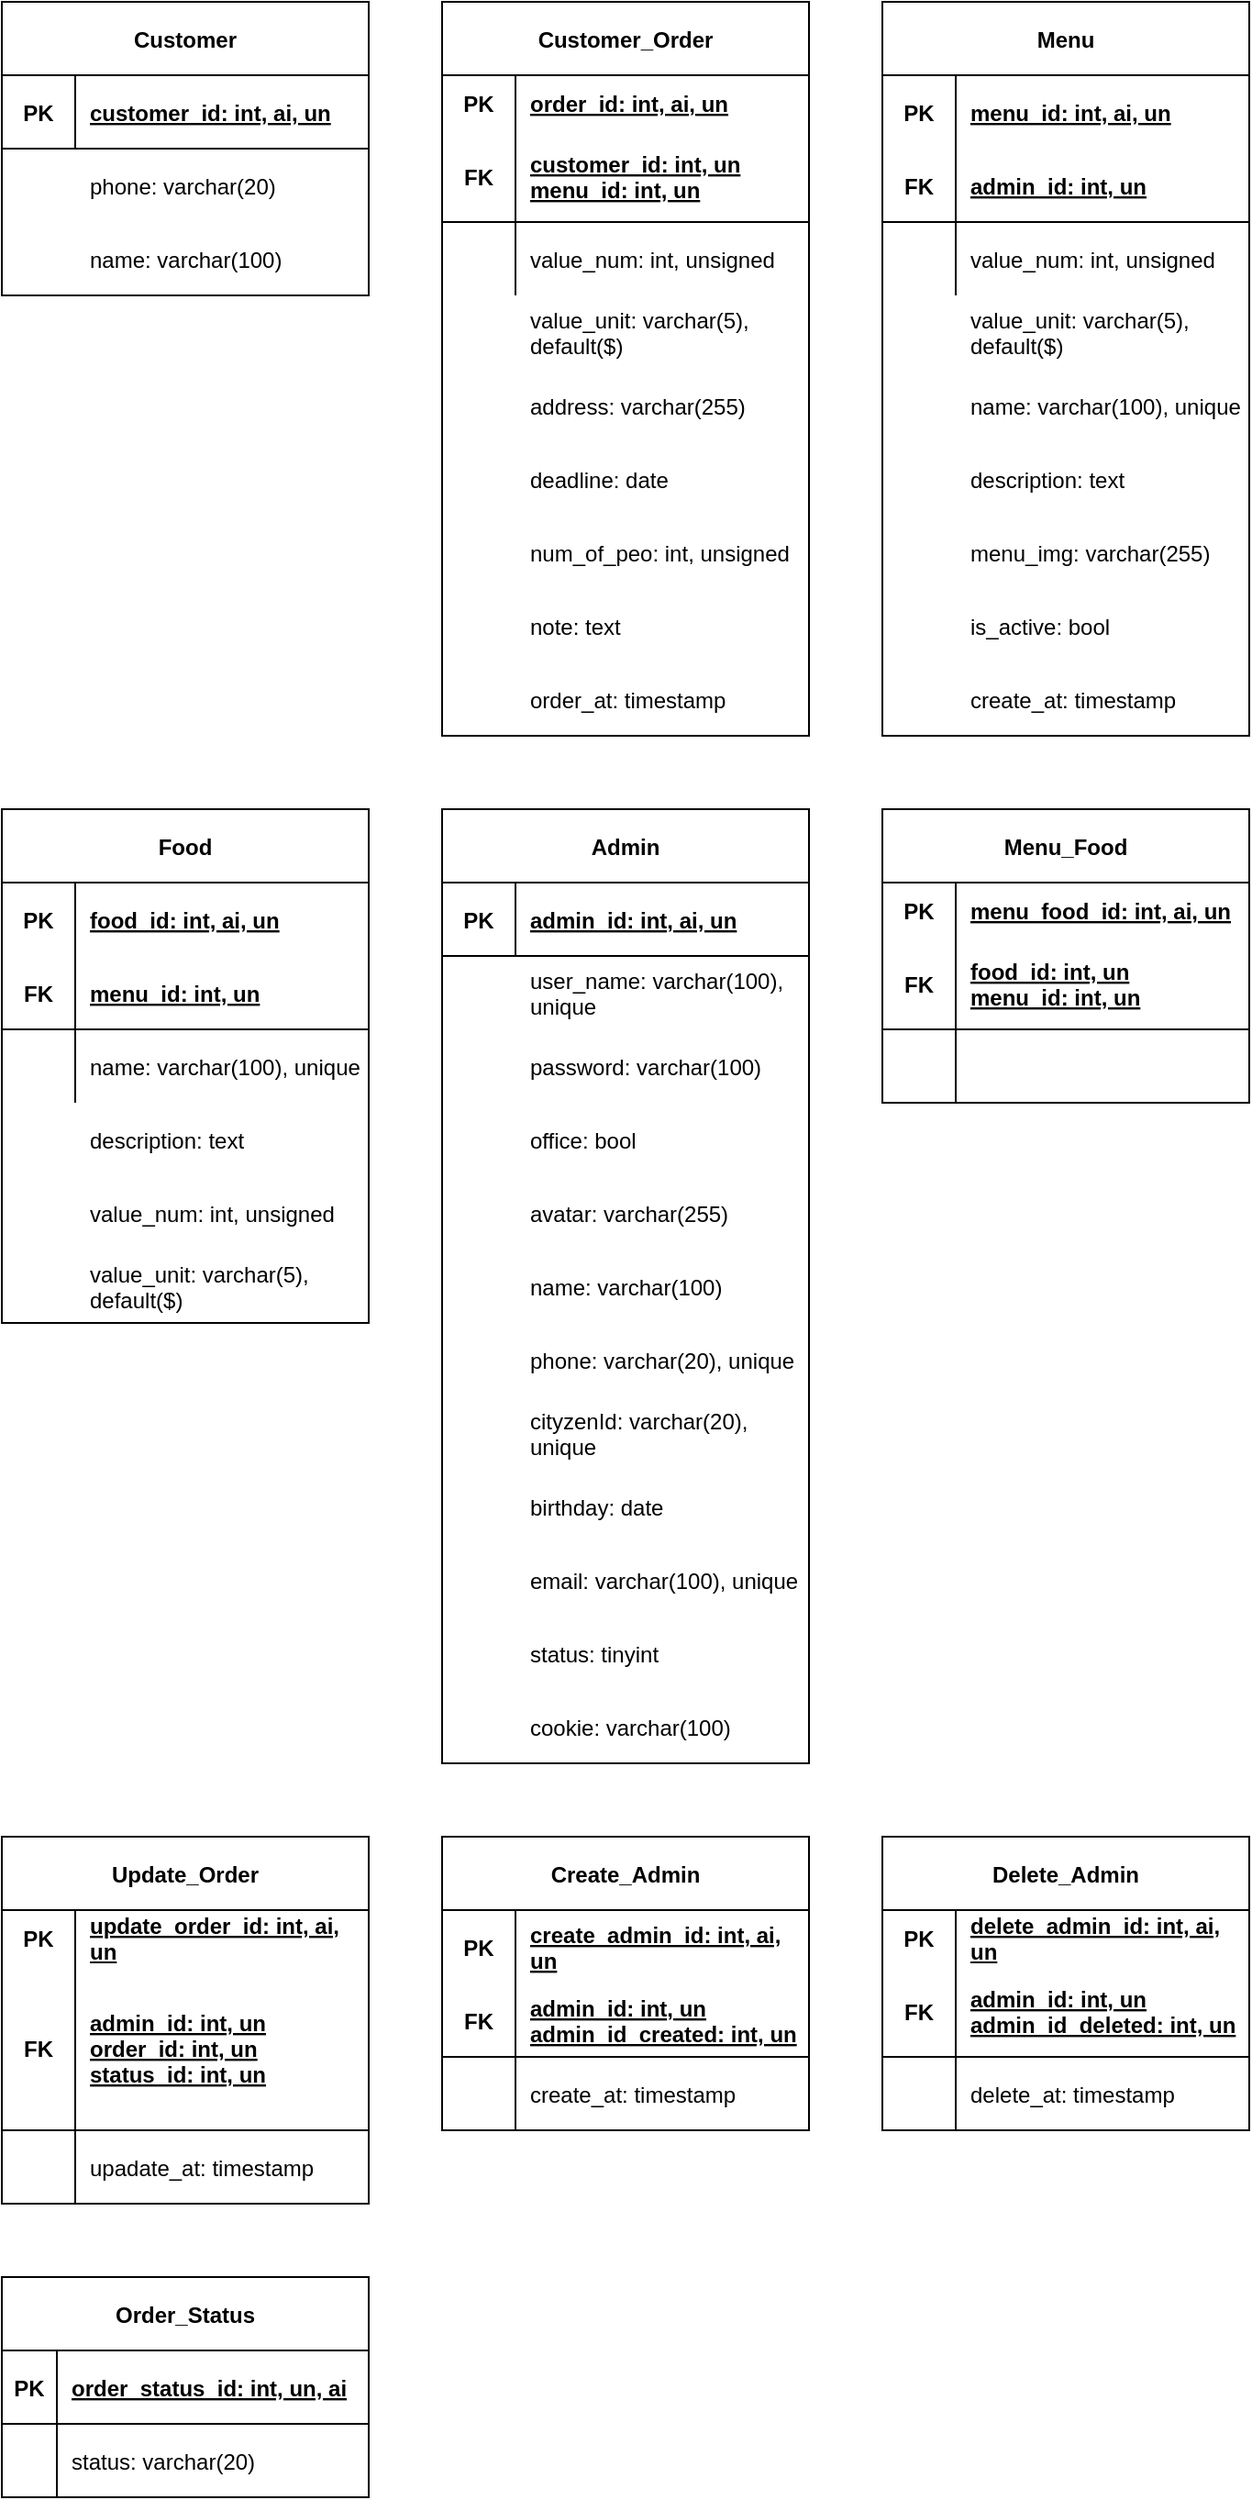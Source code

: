 <mxfile version="14.5.1" type="device"><diagram id="6Q6f8vi3FYsFAewZzcwV" name="Page-1"><mxGraphModel dx="1038" dy="607" grid="1" gridSize="10" guides="1" tooltips="1" connect="1" arrows="1" fold="1" page="1" pageScale="1" pageWidth="850" pageHeight="1100" math="0" shadow="0"><root><mxCell id="0"/><mxCell id="1" parent="0"/><mxCell id="nnmRxfr1p0nU_RoA92xQ-1" value="Customer" style="shape=table;startSize=40;container=1;collapsible=1;childLayout=tableLayout;fixedRows=1;rowLines=0;fontStyle=1;align=center;resizeLast=1;" parent="1" vertex="1"><mxGeometry x="40" y="40" width="200" height="160" as="geometry"/></mxCell><mxCell id="nnmRxfr1p0nU_RoA92xQ-2" value="" style="shape=partialRectangle;collapsible=0;dropTarget=0;pointerEvents=0;fillColor=none;top=0;left=0;bottom=1;right=0;points=[[0,0.5],[1,0.5]];portConstraint=eastwest;" parent="nnmRxfr1p0nU_RoA92xQ-1" vertex="1"><mxGeometry y="40" width="200" height="40" as="geometry"/></mxCell><mxCell id="nnmRxfr1p0nU_RoA92xQ-3" value="PK" style="shape=partialRectangle;connectable=0;fillColor=none;top=0;left=0;bottom=0;right=0;fontStyle=1;overflow=hidden;" parent="nnmRxfr1p0nU_RoA92xQ-2" vertex="1"><mxGeometry width="40" height="40" as="geometry"/></mxCell><mxCell id="nnmRxfr1p0nU_RoA92xQ-4" value="customer_id: int, ai, un" style="shape=partialRectangle;connectable=0;fillColor=none;top=0;left=0;bottom=0;right=0;align=left;spacingLeft=6;fontStyle=5;overflow=hidden;" parent="nnmRxfr1p0nU_RoA92xQ-2" vertex="1"><mxGeometry x="40" width="160" height="40" as="geometry"/></mxCell><mxCell id="nnmRxfr1p0nU_RoA92xQ-23" value="Customer_Order" style="shape=table;startSize=40;container=1;collapsible=1;childLayout=tableLayout;fixedRows=1;rowLines=0;fontStyle=1;align=center;resizeLast=1;" parent="1" vertex="1"><mxGeometry x="280" y="40" width="200" height="400" as="geometry"/></mxCell><mxCell id="nnmRxfr1p0nU_RoA92xQ-24" value="" style="shape=partialRectangle;collapsible=0;dropTarget=0;pointerEvents=0;fillColor=none;top=0;left=0;bottom=0;right=0;points=[[0,0.5],[1,0.5]];portConstraint=eastwest;" parent="nnmRxfr1p0nU_RoA92xQ-23" vertex="1"><mxGeometry y="40" width="200" height="30" as="geometry"/></mxCell><mxCell id="nnmRxfr1p0nU_RoA92xQ-25" value="PK" style="shape=partialRectangle;connectable=0;fillColor=none;top=0;left=0;bottom=0;right=0;fontStyle=1;overflow=hidden;" parent="nnmRxfr1p0nU_RoA92xQ-24" vertex="1"><mxGeometry width="40" height="30" as="geometry"/></mxCell><mxCell id="nnmRxfr1p0nU_RoA92xQ-26" value="order_id: int, ai, un" style="shape=partialRectangle;connectable=0;fillColor=none;top=0;left=0;bottom=0;right=0;align=left;spacingLeft=6;fontStyle=5;overflow=hidden;" parent="nnmRxfr1p0nU_RoA92xQ-24" vertex="1"><mxGeometry x="40" width="160" height="30" as="geometry"/></mxCell><mxCell id="nnmRxfr1p0nU_RoA92xQ-27" value="" style="shape=partialRectangle;collapsible=0;dropTarget=0;pointerEvents=0;fillColor=none;top=0;left=0;bottom=1;right=0;points=[[0,0.5],[1,0.5]];portConstraint=eastwest;" parent="nnmRxfr1p0nU_RoA92xQ-23" vertex="1"><mxGeometry y="70" width="200" height="50" as="geometry"/></mxCell><mxCell id="nnmRxfr1p0nU_RoA92xQ-28" value="FK" style="shape=partialRectangle;connectable=0;fillColor=none;top=0;left=0;bottom=0;right=0;fontStyle=1;overflow=hidden;" parent="nnmRxfr1p0nU_RoA92xQ-27" vertex="1"><mxGeometry width="40" height="50" as="geometry"/></mxCell><mxCell id="nnmRxfr1p0nU_RoA92xQ-29" value="customer_id: int, un&#10;menu_id: int, un" style="shape=partialRectangle;connectable=0;fillColor=none;top=0;left=0;bottom=0;right=0;align=left;spacingLeft=6;fontStyle=5;overflow=hidden;" parent="nnmRxfr1p0nU_RoA92xQ-27" vertex="1"><mxGeometry x="40" width="160" height="50" as="geometry"/></mxCell><mxCell id="nnmRxfr1p0nU_RoA92xQ-30" value="" style="shape=partialRectangle;collapsible=0;dropTarget=0;pointerEvents=0;fillColor=none;top=0;left=0;bottom=0;right=0;points=[[0,0.5],[1,0.5]];portConstraint=eastwest;" parent="nnmRxfr1p0nU_RoA92xQ-23" vertex="1"><mxGeometry y="120" width="200" height="40" as="geometry"/></mxCell><mxCell id="nnmRxfr1p0nU_RoA92xQ-31" value="" style="shape=partialRectangle;connectable=0;fillColor=none;top=0;left=0;bottom=0;right=0;editable=1;overflow=hidden;" parent="nnmRxfr1p0nU_RoA92xQ-30" vertex="1"><mxGeometry width="40" height="40" as="geometry"/></mxCell><mxCell id="nnmRxfr1p0nU_RoA92xQ-32" value="" style="shape=partialRectangle;connectable=0;fillColor=none;top=0;left=0;bottom=0;right=0;align=left;spacingLeft=6;overflow=hidden;" parent="nnmRxfr1p0nU_RoA92xQ-30" vertex="1"><mxGeometry x="40" width="160" height="40" as="geometry"/></mxCell><mxCell id="nnmRxfr1p0nU_RoA92xQ-58" value="" style="shape=partialRectangle;collapsible=0;dropTarget=0;pointerEvents=0;fillColor=none;top=0;left=0;bottom=0;right=0;points=[[0,0.5],[1,0.5]];portConstraint=eastwest;" parent="1" vertex="1"><mxGeometry x="40" y="160" width="200" height="40" as="geometry"/></mxCell><mxCell id="nnmRxfr1p0nU_RoA92xQ-60" value="name: varchar(100)" style="shape=partialRectangle;connectable=0;fillColor=none;top=0;left=0;bottom=0;right=0;align=left;spacingLeft=6;overflow=hidden;" parent="nnmRxfr1p0nU_RoA92xQ-58" vertex="1"><mxGeometry x="40" width="160" height="40" as="geometry"/></mxCell><mxCell id="nnmRxfr1p0nU_RoA92xQ-67" value="" style="shape=partialRectangle;collapsible=0;dropTarget=0;pointerEvents=0;fillColor=none;top=0;left=0;bottom=0;right=0;points=[[0,0.5],[1,0.5]];portConstraint=eastwest;" parent="1" vertex="1"><mxGeometry x="320" y="200" width="160" height="40" as="geometry"/></mxCell><mxCell id="nnmRxfr1p0nU_RoA92xQ-68" value="" style="shape=partialRectangle;connectable=0;fillColor=none;top=0;left=0;bottom=0;right=0;editable=1;overflow=hidden;" parent="nnmRxfr1p0nU_RoA92xQ-67" vertex="1"><mxGeometry width="32" height="40" as="geometry"/></mxCell><mxCell id="nnmRxfr1p0nU_RoA92xQ-69" value="value_unit: varchar(5),&#10;default($)" style="shape=partialRectangle;connectable=0;fillColor=none;top=0;left=0;bottom=0;right=0;align=left;spacingLeft=6;overflow=hidden;" parent="nnmRxfr1p0nU_RoA92xQ-67" vertex="1"><mxGeometry width="160" height="40" as="geometry"/></mxCell><mxCell id="nnmRxfr1p0nU_RoA92xQ-71" value="address: varchar(255)" style="shape=partialRectangle;connectable=0;fillColor=none;top=0;left=0;bottom=0;right=0;align=left;spacingLeft=6;overflow=hidden;" parent="1" vertex="1"><mxGeometry x="320" y="240" width="160" height="40" as="geometry"/></mxCell><mxCell id="nnmRxfr1p0nU_RoA92xQ-73" value="deadline: date" style="shape=partialRectangle;connectable=0;fillColor=none;top=0;left=0;bottom=0;right=0;align=left;spacingLeft=6;overflow=hidden;" parent="1" vertex="1"><mxGeometry x="320" y="280" width="160" height="40" as="geometry"/></mxCell><mxCell id="nnmRxfr1p0nU_RoA92xQ-75" value="num_of_peo: int, unsigned" style="shape=partialRectangle;connectable=0;fillColor=none;top=0;left=0;bottom=0;right=0;align=left;spacingLeft=6;overflow=hidden;" parent="1" vertex="1"><mxGeometry x="320" y="320" width="160" height="40" as="geometry"/></mxCell><mxCell id="nnmRxfr1p0nU_RoA92xQ-77" value="note: text" style="shape=partialRectangle;connectable=0;fillColor=none;top=0;left=0;bottom=0;right=0;align=left;spacingLeft=6;overflow=hidden;" parent="1" vertex="1"><mxGeometry x="320" y="360" width="160" height="40" as="geometry"/></mxCell><mxCell id="nnmRxfr1p0nU_RoA92xQ-78" value="value_num: int, unsigned" style="shape=partialRectangle;connectable=0;fillColor=none;top=0;left=0;bottom=0;right=0;align=left;spacingLeft=6;overflow=hidden;" parent="1" vertex="1"><mxGeometry x="320" y="160" width="160" height="40" as="geometry"/></mxCell><mxCell id="nnmRxfr1p0nU_RoA92xQ-82" value="order_at: timestamp" style="shape=partialRectangle;connectable=0;fillColor=none;top=0;left=0;bottom=0;right=0;align=left;spacingLeft=6;overflow=hidden;" parent="1" vertex="1"><mxGeometry x="320" y="400" width="160" height="40" as="geometry"/></mxCell><mxCell id="nnmRxfr1p0nU_RoA92xQ-83" value="" style="shape=partialRectangle;connectable=0;fillColor=none;top=0;left=0;bottom=0;right=0;editable=1;overflow=hidden;" parent="1" vertex="1"><mxGeometry x="280" y="480" width="40" height="40" as="geometry"/></mxCell><mxCell id="nnmRxfr1p0nU_RoA92xQ-141" value="" style="shape=partialRectangle;connectable=0;fillColor=none;top=0;left=0;bottom=0;right=0;editable=1;overflow=hidden;" parent="1" vertex="1"><mxGeometry x="40" y="600" width="30" height="40" as="geometry"/></mxCell><mxCell id="nnmRxfr1p0nU_RoA92xQ-185" value="Menu_Food" style="shape=table;startSize=40;container=1;collapsible=1;childLayout=tableLayout;fixedRows=1;rowLines=0;fontStyle=1;align=center;resizeLast=1;" parent="1" vertex="1"><mxGeometry x="520" y="480" width="200" height="160" as="geometry"/></mxCell><mxCell id="nnmRxfr1p0nU_RoA92xQ-186" value="" style="shape=partialRectangle;collapsible=0;dropTarget=0;pointerEvents=0;fillColor=none;top=0;left=0;bottom=0;right=0;points=[[0,0.5],[1,0.5]];portConstraint=eastwest;" parent="nnmRxfr1p0nU_RoA92xQ-185" vertex="1"><mxGeometry y="40" width="200" height="30" as="geometry"/></mxCell><mxCell id="nnmRxfr1p0nU_RoA92xQ-187" value="PK" style="shape=partialRectangle;connectable=0;fillColor=none;top=0;left=0;bottom=0;right=0;fontStyle=1;overflow=hidden;" parent="nnmRxfr1p0nU_RoA92xQ-186" vertex="1"><mxGeometry width="40" height="30" as="geometry"/></mxCell><mxCell id="nnmRxfr1p0nU_RoA92xQ-188" value="menu_food_id: int, ai, un" style="shape=partialRectangle;connectable=0;fillColor=none;top=0;left=0;bottom=0;right=0;align=left;spacingLeft=6;fontStyle=5;overflow=hidden;" parent="nnmRxfr1p0nU_RoA92xQ-186" vertex="1"><mxGeometry x="40" width="160" height="30" as="geometry"/></mxCell><mxCell id="nnmRxfr1p0nU_RoA92xQ-189" value="" style="shape=partialRectangle;collapsible=0;dropTarget=0;pointerEvents=0;fillColor=none;top=0;left=0;bottom=1;right=0;points=[[0,0.5],[1,0.5]];portConstraint=eastwest;" parent="nnmRxfr1p0nU_RoA92xQ-185" vertex="1"><mxGeometry y="70" width="200" height="50" as="geometry"/></mxCell><mxCell id="nnmRxfr1p0nU_RoA92xQ-190" value="FK" style="shape=partialRectangle;connectable=0;fillColor=none;top=0;left=0;bottom=0;right=0;fontStyle=1;overflow=hidden;" parent="nnmRxfr1p0nU_RoA92xQ-189" vertex="1"><mxGeometry width="40" height="50" as="geometry"/></mxCell><mxCell id="nnmRxfr1p0nU_RoA92xQ-191" value="food_id: int, un&#10;menu_id: int, un" style="shape=partialRectangle;connectable=0;fillColor=none;top=0;left=0;bottom=0;right=0;align=left;spacingLeft=6;fontStyle=5;overflow=hidden;" parent="nnmRxfr1p0nU_RoA92xQ-189" vertex="1"><mxGeometry x="40" width="160" height="50" as="geometry"/></mxCell><mxCell id="nnmRxfr1p0nU_RoA92xQ-192" value="" style="shape=partialRectangle;collapsible=0;dropTarget=0;pointerEvents=0;fillColor=none;top=0;left=0;bottom=0;right=0;points=[[0,0.5],[1,0.5]];portConstraint=eastwest;" parent="nnmRxfr1p0nU_RoA92xQ-185" vertex="1"><mxGeometry y="120" width="200" height="40" as="geometry"/></mxCell><mxCell id="nnmRxfr1p0nU_RoA92xQ-193" value="" style="shape=partialRectangle;connectable=0;fillColor=none;top=0;left=0;bottom=0;right=0;editable=1;overflow=hidden;" parent="nnmRxfr1p0nU_RoA92xQ-192" vertex="1"><mxGeometry width="40" height="40" as="geometry"/></mxCell><mxCell id="nnmRxfr1p0nU_RoA92xQ-194" value="" style="shape=partialRectangle;connectable=0;fillColor=none;top=0;left=0;bottom=0;right=0;align=left;spacingLeft=6;overflow=hidden;" parent="nnmRxfr1p0nU_RoA92xQ-192" vertex="1"><mxGeometry x="40" width="160" height="40" as="geometry"/></mxCell><mxCell id="nnmRxfr1p0nU_RoA92xQ-221" value="Admin" style="shape=table;startSize=40;container=1;collapsible=1;childLayout=tableLayout;fixedRows=1;rowLines=0;fontStyle=1;align=center;resizeLast=1;" parent="1" vertex="1"><mxGeometry x="280" y="480" width="200" height="520" as="geometry"/></mxCell><mxCell id="nnmRxfr1p0nU_RoA92xQ-222" value="" style="shape=partialRectangle;collapsible=0;dropTarget=0;pointerEvents=0;fillColor=none;top=0;left=0;bottom=1;right=0;points=[[0,0.5],[1,0.5]];portConstraint=eastwest;" parent="nnmRxfr1p0nU_RoA92xQ-221" vertex="1"><mxGeometry y="40" width="200" height="40" as="geometry"/></mxCell><mxCell id="nnmRxfr1p0nU_RoA92xQ-223" value="PK" style="shape=partialRectangle;connectable=0;fillColor=none;top=0;left=0;bottom=0;right=0;fontStyle=1;overflow=hidden;" parent="nnmRxfr1p0nU_RoA92xQ-222" vertex="1"><mxGeometry width="40" height="40" as="geometry"/></mxCell><mxCell id="nnmRxfr1p0nU_RoA92xQ-224" value="admin_id: int, ai, un" style="shape=partialRectangle;connectable=0;fillColor=none;top=0;left=0;bottom=0;right=0;align=left;spacingLeft=6;fontStyle=5;overflow=hidden;" parent="nnmRxfr1p0nU_RoA92xQ-222" vertex="1"><mxGeometry x="40" width="160" height="40" as="geometry"/></mxCell><mxCell id="nnmRxfr1p0nU_RoA92xQ-225" value="" style="shape=partialRectangle;connectable=0;fillColor=none;top=0;left=0;bottom=0;right=0;editable=1;overflow=hidden;" parent="1" vertex="1"><mxGeometry x="280" y="600" width="30" height="40" as="geometry"/></mxCell><mxCell id="nnmRxfr1p0nU_RoA92xQ-226" value="user_name: varchar(100),&#10;unique" style="shape=partialRectangle;connectable=0;fillColor=none;top=0;left=0;bottom=0;right=0;align=left;spacingLeft=6;overflow=hidden;" parent="1" vertex="1"><mxGeometry x="320" y="560" width="160" height="40" as="geometry"/></mxCell><mxCell id="nnmRxfr1p0nU_RoA92xQ-227" value="" style="shape=partialRectangle;collapsible=0;dropTarget=0;pointerEvents=0;fillColor=none;top=0;left=0;bottom=0;right=0;points=[[0,0.5],[1,0.5]];portConstraint=eastwest;" parent="1" vertex="1"><mxGeometry x="280" y="600" width="200" height="40" as="geometry"/></mxCell><mxCell id="nnmRxfr1p0nU_RoA92xQ-229" value="password: varchar(100)" style="shape=partialRectangle;connectable=0;fillColor=none;top=0;left=0;bottom=0;right=0;align=left;spacingLeft=6;overflow=hidden;" parent="nnmRxfr1p0nU_RoA92xQ-227" vertex="1"><mxGeometry x="40" width="160" height="40" as="geometry"/></mxCell><mxCell id="nnmRxfr1p0nU_RoA92xQ-230" value="" style="shape=partialRectangle;connectable=0;fillColor=none;top=0;left=0;bottom=0;right=0;editable=1;overflow=hidden;" parent="1" vertex="1"><mxGeometry x="280" y="560" width="30" height="40" as="geometry"/></mxCell><mxCell id="nnmRxfr1p0nU_RoA92xQ-232" value="avatar: varchar(255)" style="shape=partialRectangle;connectable=0;fillColor=none;top=0;left=0;bottom=0;right=0;align=left;spacingLeft=6;overflow=hidden;" parent="1" vertex="1"><mxGeometry x="320" y="680" width="160" height="40" as="geometry"/></mxCell><mxCell id="nnmRxfr1p0nU_RoA92xQ-233" value="office: bool" style="shape=partialRectangle;connectable=0;fillColor=none;top=0;left=0;bottom=0;right=0;align=left;spacingLeft=6;overflow=hidden;" parent="1" vertex="1"><mxGeometry x="320" y="640" width="160" height="40" as="geometry"/></mxCell><mxCell id="nnmRxfr1p0nU_RoA92xQ-236" value="name: varchar(100)" style="shape=partialRectangle;connectable=0;fillColor=none;top=0;left=0;bottom=0;right=0;align=left;spacingLeft=6;overflow=hidden;" parent="1" vertex="1"><mxGeometry x="320" y="720" width="160" height="40" as="geometry"/></mxCell><mxCell id="nnmRxfr1p0nU_RoA92xQ-238" value="phone: varchar(20), unique" style="shape=partialRectangle;connectable=0;fillColor=none;top=0;left=0;bottom=0;right=0;align=left;spacingLeft=6;overflow=hidden;" parent="1" vertex="1"><mxGeometry x="320" y="760" width="160" height="40" as="geometry"/></mxCell><mxCell id="nnmRxfr1p0nU_RoA92xQ-240" value="cityzenId: varchar(20), &#10;unique" style="shape=partialRectangle;connectable=0;fillColor=none;top=0;left=0;bottom=0;right=0;align=left;spacingLeft=6;overflow=hidden;" parent="1" vertex="1"><mxGeometry x="320" y="800" width="160" height="40" as="geometry"/></mxCell><mxCell id="nnmRxfr1p0nU_RoA92xQ-242" value="birthday: date" style="shape=partialRectangle;connectable=0;fillColor=none;top=0;left=0;bottom=0;right=0;align=left;spacingLeft=6;overflow=hidden;" parent="1" vertex="1"><mxGeometry x="320" y="840" width="160" height="40" as="geometry"/></mxCell><mxCell id="nnmRxfr1p0nU_RoA92xQ-244" value="email: varchar(100), unique" style="shape=partialRectangle;connectable=0;fillColor=none;top=0;left=0;bottom=0;right=0;align=left;spacingLeft=6;overflow=hidden;" parent="1" vertex="1"><mxGeometry x="320" y="880" width="160" height="40" as="geometry"/></mxCell><mxCell id="nnmRxfr1p0nU_RoA92xQ-245" value="Update_Order" style="shape=table;startSize=40;container=1;collapsible=1;childLayout=tableLayout;fixedRows=1;rowLines=0;fontStyle=1;align=center;resizeLast=1;" parent="1" vertex="1"><mxGeometry x="40" y="1040" width="200" height="200" as="geometry"/></mxCell><mxCell id="nnmRxfr1p0nU_RoA92xQ-246" value="" style="shape=partialRectangle;collapsible=0;dropTarget=0;pointerEvents=0;fillColor=none;top=0;left=0;bottom=0;right=0;points=[[0,0.5],[1,0.5]];portConstraint=eastwest;" parent="nnmRxfr1p0nU_RoA92xQ-245" vertex="1"><mxGeometry y="40" width="200" height="30" as="geometry"/></mxCell><mxCell id="nnmRxfr1p0nU_RoA92xQ-247" value="PK" style="shape=partialRectangle;connectable=0;fillColor=none;top=0;left=0;bottom=0;right=0;fontStyle=1;overflow=hidden;" parent="nnmRxfr1p0nU_RoA92xQ-246" vertex="1"><mxGeometry width="40" height="30" as="geometry"/></mxCell><mxCell id="nnmRxfr1p0nU_RoA92xQ-248" value="update_order_id: int, ai,&#10;un" style="shape=partialRectangle;connectable=0;fillColor=none;top=0;left=0;bottom=0;right=0;align=left;spacingLeft=6;fontStyle=5;overflow=hidden;" parent="nnmRxfr1p0nU_RoA92xQ-246" vertex="1"><mxGeometry x="40" width="160" height="30" as="geometry"/></mxCell><mxCell id="nnmRxfr1p0nU_RoA92xQ-249" value="" style="shape=partialRectangle;collapsible=0;dropTarget=0;pointerEvents=0;fillColor=none;top=0;left=0;bottom=1;right=0;points=[[0,0.5],[1,0.5]];portConstraint=eastwest;" parent="nnmRxfr1p0nU_RoA92xQ-245" vertex="1"><mxGeometry y="70" width="200" height="90" as="geometry"/></mxCell><mxCell id="nnmRxfr1p0nU_RoA92xQ-250" value="FK" style="shape=partialRectangle;connectable=0;fillColor=none;top=0;left=0;bottom=0;right=0;fontStyle=1;overflow=hidden;" parent="nnmRxfr1p0nU_RoA92xQ-249" vertex="1"><mxGeometry width="40" height="90" as="geometry"/></mxCell><mxCell id="nnmRxfr1p0nU_RoA92xQ-251" value="admin_id: int, un&#10;order_id: int, un&#10;status_id: int, un" style="shape=partialRectangle;connectable=0;fillColor=none;top=0;left=0;bottom=0;right=0;align=left;spacingLeft=6;fontStyle=5;overflow=hidden;" parent="nnmRxfr1p0nU_RoA92xQ-249" vertex="1"><mxGeometry x="40" width="160" height="90" as="geometry"/></mxCell><mxCell id="nnmRxfr1p0nU_RoA92xQ-252" value="" style="shape=partialRectangle;collapsible=0;dropTarget=0;pointerEvents=0;fillColor=none;top=0;left=0;bottom=0;right=0;points=[[0,0.5],[1,0.5]];portConstraint=eastwest;" parent="nnmRxfr1p0nU_RoA92xQ-245" vertex="1"><mxGeometry y="160" width="200" height="40" as="geometry"/></mxCell><mxCell id="nnmRxfr1p0nU_RoA92xQ-253" value="" style="shape=partialRectangle;connectable=0;fillColor=none;top=0;left=0;bottom=0;right=0;editable=1;overflow=hidden;" parent="nnmRxfr1p0nU_RoA92xQ-252" vertex="1"><mxGeometry width="40" height="40" as="geometry"/></mxCell><mxCell id="nnmRxfr1p0nU_RoA92xQ-254" value="" style="shape=partialRectangle;connectable=0;fillColor=none;top=0;left=0;bottom=0;right=0;align=left;spacingLeft=6;overflow=hidden;" parent="nnmRxfr1p0nU_RoA92xQ-252" vertex="1"><mxGeometry x="40" width="160" height="40" as="geometry"/></mxCell><mxCell id="nnmRxfr1p0nU_RoA92xQ-256" value="" style="shape=partialRectangle;connectable=0;fillColor=none;top=0;left=0;bottom=0;right=0;editable=1;overflow=hidden;" parent="1" vertex="1"><mxGeometry x="40" y="1160" width="40" height="40" as="geometry"/></mxCell><mxCell id="nnmRxfr1p0nU_RoA92xQ-257" value="upadate_at: timestamp" style="shape=partialRectangle;connectable=0;fillColor=none;top=0;left=0;bottom=0;right=0;align=left;spacingLeft=6;overflow=hidden;" parent="1" vertex="1"><mxGeometry x="80" y="1200" width="160" height="40" as="geometry"/></mxCell><mxCell id="nnmRxfr1p0nU_RoA92xQ-258" value="" style="shape=partialRectangle;connectable=0;fillColor=none;top=0;left=0;bottom=0;right=0;editable=1;overflow=hidden;" parent="1" vertex="1"><mxGeometry x="40" y="1200" width="40" height="40" as="geometry"/></mxCell><mxCell id="nnmRxfr1p0nU_RoA92xQ-273" value="Create_Admin" style="shape=table;startSize=40;container=1;collapsible=1;childLayout=tableLayout;fixedRows=1;rowLines=0;fontStyle=1;align=center;resizeLast=1;" parent="1" vertex="1"><mxGeometry x="280" y="1040" width="200" height="160" as="geometry"/></mxCell><mxCell id="nnmRxfr1p0nU_RoA92xQ-274" value="" style="shape=partialRectangle;collapsible=0;dropTarget=0;pointerEvents=0;fillColor=none;top=0;left=0;bottom=0;right=0;points=[[0,0.5],[1,0.5]];portConstraint=eastwest;" parent="nnmRxfr1p0nU_RoA92xQ-273" vertex="1"><mxGeometry y="40" width="200" height="40" as="geometry"/></mxCell><mxCell id="nnmRxfr1p0nU_RoA92xQ-275" value="PK" style="shape=partialRectangle;connectable=0;fillColor=none;top=0;left=0;bottom=0;right=0;fontStyle=1;overflow=hidden;" parent="nnmRxfr1p0nU_RoA92xQ-274" vertex="1"><mxGeometry width="40" height="40" as="geometry"/></mxCell><mxCell id="nnmRxfr1p0nU_RoA92xQ-276" value="create_admin_id: int, ai,&#10;un" style="shape=partialRectangle;connectable=0;fillColor=none;top=0;left=0;bottom=0;right=0;align=left;spacingLeft=6;fontStyle=5;overflow=hidden;" parent="nnmRxfr1p0nU_RoA92xQ-274" vertex="1"><mxGeometry x="40" width="160" height="40" as="geometry"/></mxCell><mxCell id="nnmRxfr1p0nU_RoA92xQ-277" value="" style="shape=partialRectangle;collapsible=0;dropTarget=0;pointerEvents=0;fillColor=none;top=0;left=0;bottom=1;right=0;points=[[0,0.5],[1,0.5]];portConstraint=eastwest;" parent="nnmRxfr1p0nU_RoA92xQ-273" vertex="1"><mxGeometry y="80" width="200" height="40" as="geometry"/></mxCell><mxCell id="nnmRxfr1p0nU_RoA92xQ-278" value="FK" style="shape=partialRectangle;connectable=0;fillColor=none;top=0;left=0;bottom=0;right=0;fontStyle=1;overflow=hidden;" parent="nnmRxfr1p0nU_RoA92xQ-277" vertex="1"><mxGeometry width="40" height="40" as="geometry"/></mxCell><mxCell id="nnmRxfr1p0nU_RoA92xQ-279" value="admin_id: int, un&#10;admin_id_created: int, un" style="shape=partialRectangle;connectable=0;fillColor=none;top=0;left=0;bottom=0;right=0;align=left;spacingLeft=6;fontStyle=5;overflow=hidden;" parent="nnmRxfr1p0nU_RoA92xQ-277" vertex="1"><mxGeometry x="40" width="160" height="40" as="geometry"/></mxCell><mxCell id="nnmRxfr1p0nU_RoA92xQ-280" value="" style="shape=partialRectangle;collapsible=0;dropTarget=0;pointerEvents=0;fillColor=none;top=0;left=0;bottom=0;right=0;points=[[0,0.5],[1,0.5]];portConstraint=eastwest;" parent="nnmRxfr1p0nU_RoA92xQ-273" vertex="1"><mxGeometry y="120" width="200" height="40" as="geometry"/></mxCell><mxCell id="nnmRxfr1p0nU_RoA92xQ-281" value="" style="shape=partialRectangle;connectable=0;fillColor=none;top=0;left=0;bottom=0;right=0;editable=1;overflow=hidden;" parent="nnmRxfr1p0nU_RoA92xQ-280" vertex="1"><mxGeometry width="40" height="40" as="geometry"/></mxCell><mxCell id="nnmRxfr1p0nU_RoA92xQ-282" value="" style="shape=partialRectangle;connectable=0;fillColor=none;top=0;left=0;bottom=0;right=0;align=left;spacingLeft=6;overflow=hidden;" parent="nnmRxfr1p0nU_RoA92xQ-280" vertex="1"><mxGeometry x="40" width="160" height="40" as="geometry"/></mxCell><mxCell id="nnmRxfr1p0nU_RoA92xQ-283" value="create_at: timestamp" style="shape=partialRectangle;connectable=0;fillColor=none;top=0;left=0;bottom=0;right=0;align=left;spacingLeft=6;overflow=hidden;" parent="1" vertex="1"><mxGeometry x="320" y="1160" width="160" height="40" as="geometry"/></mxCell><mxCell id="nnmRxfr1p0nU_RoA92xQ-284" value="" style="shape=partialRectangle;connectable=0;fillColor=none;top=0;left=0;bottom=0;right=0;editable=1;overflow=hidden;" parent="1" vertex="1"><mxGeometry x="280" y="1160" width="40" height="40" as="geometry"/></mxCell><mxCell id="nnmRxfr1p0nU_RoA92xQ-285" value="Delete_Admin" style="shape=table;startSize=40;container=1;collapsible=1;childLayout=tableLayout;fixedRows=1;rowLines=0;fontStyle=1;align=center;resizeLast=1;" parent="1" vertex="1"><mxGeometry x="520" y="1040" width="200" height="160" as="geometry"/></mxCell><mxCell id="nnmRxfr1p0nU_RoA92xQ-286" value="" style="shape=partialRectangle;collapsible=0;dropTarget=0;pointerEvents=0;fillColor=none;top=0;left=0;bottom=0;right=0;points=[[0,0.5],[1,0.5]];portConstraint=eastwest;" parent="nnmRxfr1p0nU_RoA92xQ-285" vertex="1"><mxGeometry y="40" width="200" height="30" as="geometry"/></mxCell><mxCell id="nnmRxfr1p0nU_RoA92xQ-287" value="PK" style="shape=partialRectangle;connectable=0;fillColor=none;top=0;left=0;bottom=0;right=0;fontStyle=1;overflow=hidden;" parent="nnmRxfr1p0nU_RoA92xQ-286" vertex="1"><mxGeometry width="40" height="30" as="geometry"/></mxCell><mxCell id="nnmRxfr1p0nU_RoA92xQ-288" value="delete_admin_id: int, ai,&#10;un" style="shape=partialRectangle;connectable=0;fillColor=none;top=0;left=0;bottom=0;right=0;align=left;spacingLeft=6;fontStyle=5;overflow=hidden;" parent="nnmRxfr1p0nU_RoA92xQ-286" vertex="1"><mxGeometry x="40" width="160" height="30" as="geometry"/></mxCell><mxCell id="nnmRxfr1p0nU_RoA92xQ-289" value="" style="shape=partialRectangle;collapsible=0;dropTarget=0;pointerEvents=0;fillColor=none;top=0;left=0;bottom=1;right=0;points=[[0,0.5],[1,0.5]];portConstraint=eastwest;" parent="nnmRxfr1p0nU_RoA92xQ-285" vertex="1"><mxGeometry y="70" width="200" height="50" as="geometry"/></mxCell><mxCell id="nnmRxfr1p0nU_RoA92xQ-290" value="FK" style="shape=partialRectangle;connectable=0;fillColor=none;top=0;left=0;bottom=0;right=0;fontStyle=1;overflow=hidden;" parent="nnmRxfr1p0nU_RoA92xQ-289" vertex="1"><mxGeometry width="40" height="50" as="geometry"/></mxCell><mxCell id="nnmRxfr1p0nU_RoA92xQ-291" value="admin_id: int, un&#10;admin_id_deleted: int, un" style="shape=partialRectangle;connectable=0;fillColor=none;top=0;left=0;bottom=0;right=0;align=left;spacingLeft=6;fontStyle=5;overflow=hidden;" parent="nnmRxfr1p0nU_RoA92xQ-289" vertex="1"><mxGeometry x="40" width="160" height="50" as="geometry"/></mxCell><mxCell id="nnmRxfr1p0nU_RoA92xQ-292" value="" style="shape=partialRectangle;collapsible=0;dropTarget=0;pointerEvents=0;fillColor=none;top=0;left=0;bottom=0;right=0;points=[[0,0.5],[1,0.5]];portConstraint=eastwest;" parent="nnmRxfr1p0nU_RoA92xQ-285" vertex="1"><mxGeometry y="120" width="200" height="40" as="geometry"/></mxCell><mxCell id="nnmRxfr1p0nU_RoA92xQ-293" value="" style="shape=partialRectangle;connectable=0;fillColor=none;top=0;left=0;bottom=0;right=0;editable=1;overflow=hidden;" parent="nnmRxfr1p0nU_RoA92xQ-292" vertex="1"><mxGeometry width="40" height="40" as="geometry"/></mxCell><mxCell id="nnmRxfr1p0nU_RoA92xQ-294" value="" style="shape=partialRectangle;connectable=0;fillColor=none;top=0;left=0;bottom=0;right=0;align=left;spacingLeft=6;overflow=hidden;" parent="nnmRxfr1p0nU_RoA92xQ-292" vertex="1"><mxGeometry x="40" width="160" height="40" as="geometry"/></mxCell><mxCell id="nnmRxfr1p0nU_RoA92xQ-295" value="delete_at: timestamp" style="shape=partialRectangle;connectable=0;fillColor=none;top=0;left=0;bottom=0;right=0;align=left;spacingLeft=6;overflow=hidden;" parent="1" vertex="1"><mxGeometry x="560" y="1160" width="160" height="40" as="geometry"/></mxCell><mxCell id="nnmRxfr1p0nU_RoA92xQ-296" value="" style="shape=partialRectangle;connectable=0;fillColor=none;top=0;left=0;bottom=0;right=0;editable=1;overflow=hidden;" parent="1" vertex="1"><mxGeometry x="520" y="1160" width="40" height="40" as="geometry"/></mxCell><mxCell id="nnmRxfr1p0nU_RoA92xQ-304" value="" style="shape=partialRectangle;collapsible=0;dropTarget=0;pointerEvents=0;fillColor=none;top=0;left=0;bottom=0;right=0;points=[[0,0.5],[1,0.5]];portConstraint=eastwest;" parent="1" vertex="1"><mxGeometry x="80" y="640" width="160" height="40" as="geometry"/></mxCell><mxCell id="nnmRxfr1p0nU_RoA92xQ-306" value="description: text" style="shape=partialRectangle;connectable=0;fillColor=none;top=0;left=0;bottom=0;right=0;align=left;spacingLeft=6;overflow=hidden;" parent="nnmRxfr1p0nU_RoA92xQ-304" vertex="1"><mxGeometry width="160" height="40" as="geometry"/></mxCell><mxCell id="nnmRxfr1p0nU_RoA92xQ-307" value="" style="shape=partialRectangle;connectable=0;fillColor=none;top=0;left=0;bottom=0;right=0;editable=1;overflow=hidden;" parent="1" vertex="1"><mxGeometry x="40" y="600" width="40" height="40" as="geometry"/></mxCell><mxCell id="nnmRxfr1p0nU_RoA92xQ-309" value="value_unit: varchar(5),&#10;default($)" style="shape=partialRectangle;connectable=0;fillColor=none;top=0;left=0;bottom=0;right=0;align=left;spacingLeft=6;overflow=hidden;" parent="1" vertex="1"><mxGeometry x="80" y="720" width="160" height="40" as="geometry"/></mxCell><mxCell id="nnmRxfr1p0nU_RoA92xQ-310" value="value_num: int, unsigned" style="shape=partialRectangle;connectable=0;fillColor=none;top=0;left=0;bottom=0;right=0;align=left;spacingLeft=6;overflow=hidden;" parent="1" vertex="1"><mxGeometry x="80" y="680" width="160" height="40" as="geometry"/></mxCell><mxCell id="nnmRxfr1p0nU_RoA92xQ-313" value="status: tinyint" style="shape=partialRectangle;connectable=0;fillColor=none;top=0;left=0;bottom=0;right=0;align=left;spacingLeft=6;overflow=hidden;" parent="1" vertex="1"><mxGeometry x="320" y="920" width="160" height="40" as="geometry"/></mxCell><mxCell id="6owflpRxEMmpUH_lA40D-1" value="phone: varchar(20)" style="shape=partialRectangle;connectable=0;fillColor=none;top=0;left=0;bottom=0;right=0;align=left;spacingLeft=6;overflow=hidden;" parent="1" vertex="1"><mxGeometry x="80" y="120" width="160" height="40" as="geometry"/></mxCell><mxCell id="6owflpRxEMmpUH_lA40D-43" value="Food" style="shape=table;startSize=40;container=1;collapsible=1;childLayout=tableLayout;fixedRows=1;rowLines=0;fontStyle=1;align=center;resizeLast=1;" parent="1" vertex="1"><mxGeometry x="40" y="480" width="200" height="280" as="geometry"/></mxCell><mxCell id="6owflpRxEMmpUH_lA40D-44" value="" style="shape=partialRectangle;collapsible=0;dropTarget=0;pointerEvents=0;fillColor=none;top=0;left=0;bottom=0;right=0;points=[[0,0.5],[1,0.5]];portConstraint=eastwest;" parent="6owflpRxEMmpUH_lA40D-43" vertex="1"><mxGeometry y="40" width="200" height="40" as="geometry"/></mxCell><mxCell id="6owflpRxEMmpUH_lA40D-45" value="PK" style="shape=partialRectangle;connectable=0;fillColor=none;top=0;left=0;bottom=0;right=0;fontStyle=1;overflow=hidden;" parent="6owflpRxEMmpUH_lA40D-44" vertex="1"><mxGeometry width="40" height="40" as="geometry"/></mxCell><mxCell id="6owflpRxEMmpUH_lA40D-46" value="food_id: int, ai, un" style="shape=partialRectangle;connectable=0;fillColor=none;top=0;left=0;bottom=0;right=0;align=left;spacingLeft=6;fontStyle=5;overflow=hidden;" parent="6owflpRxEMmpUH_lA40D-44" vertex="1"><mxGeometry x="40" width="160" height="40" as="geometry"/></mxCell><mxCell id="6owflpRxEMmpUH_lA40D-47" value="" style="shape=partialRectangle;collapsible=0;dropTarget=0;pointerEvents=0;fillColor=none;top=0;left=0;bottom=1;right=0;points=[[0,0.5],[1,0.5]];portConstraint=eastwest;" parent="6owflpRxEMmpUH_lA40D-43" vertex="1"><mxGeometry y="80" width="200" height="40" as="geometry"/></mxCell><mxCell id="6owflpRxEMmpUH_lA40D-48" value="FK" style="shape=partialRectangle;connectable=0;fillColor=none;top=0;left=0;bottom=0;right=0;fontStyle=1;overflow=hidden;" parent="6owflpRxEMmpUH_lA40D-47" vertex="1"><mxGeometry width="40" height="40" as="geometry"/></mxCell><mxCell id="6owflpRxEMmpUH_lA40D-49" value="menu_id: int, un" style="shape=partialRectangle;connectable=0;fillColor=none;top=0;left=0;bottom=0;right=0;align=left;spacingLeft=6;fontStyle=5;overflow=hidden;" parent="6owflpRxEMmpUH_lA40D-47" vertex="1"><mxGeometry x="40" width="160" height="40" as="geometry"/></mxCell><mxCell id="6owflpRxEMmpUH_lA40D-50" value="" style="shape=partialRectangle;collapsible=0;dropTarget=0;pointerEvents=0;fillColor=none;top=0;left=0;bottom=0;right=0;points=[[0,0.5],[1,0.5]];portConstraint=eastwest;" parent="6owflpRxEMmpUH_lA40D-43" vertex="1"><mxGeometry y="120" width="200" height="40" as="geometry"/></mxCell><mxCell id="6owflpRxEMmpUH_lA40D-51" value="" style="shape=partialRectangle;connectable=0;fillColor=none;top=0;left=0;bottom=0;right=0;editable=1;overflow=hidden;" parent="6owflpRxEMmpUH_lA40D-50" vertex="1"><mxGeometry width="40" height="40" as="geometry"/></mxCell><mxCell id="6owflpRxEMmpUH_lA40D-52" value="" style="shape=partialRectangle;connectable=0;fillColor=none;top=0;left=0;bottom=0;right=0;align=left;spacingLeft=6;overflow=hidden;" parent="6owflpRxEMmpUH_lA40D-50" vertex="1"><mxGeometry x="40" width="160" height="40" as="geometry"/></mxCell><mxCell id="6owflpRxEMmpUH_lA40D-53" value="" style="shape=partialRectangle;collapsible=0;dropTarget=0;pointerEvents=0;fillColor=none;top=0;left=0;bottom=0;right=0;points=[[0,0.5],[1,0.5]];portConstraint=eastwest;" parent="1" vertex="1"><mxGeometry x="80" y="600" width="160" height="40" as="geometry"/></mxCell><mxCell id="6owflpRxEMmpUH_lA40D-54" value="name: varchar(100), unique" style="shape=partialRectangle;connectable=0;fillColor=none;top=0;left=0;bottom=0;right=0;align=left;spacingLeft=6;overflow=hidden;" parent="6owflpRxEMmpUH_lA40D-53" vertex="1"><mxGeometry width="160" height="40" as="geometry"/></mxCell><mxCell id="6owflpRxEMmpUH_lA40D-56" value="Menu" style="shape=table;startSize=40;container=1;collapsible=1;childLayout=tableLayout;fixedRows=1;rowLines=0;fontStyle=1;align=center;resizeLast=1;" parent="1" vertex="1"><mxGeometry x="520" y="40" width="200" height="400" as="geometry"/></mxCell><mxCell id="6owflpRxEMmpUH_lA40D-57" value="" style="shape=partialRectangle;collapsible=0;dropTarget=0;pointerEvents=0;fillColor=none;top=0;left=0;bottom=0;right=0;points=[[0,0.5],[1,0.5]];portConstraint=eastwest;" parent="6owflpRxEMmpUH_lA40D-56" vertex="1"><mxGeometry y="40" width="200" height="40" as="geometry"/></mxCell><mxCell id="6owflpRxEMmpUH_lA40D-58" value="PK" style="shape=partialRectangle;connectable=0;fillColor=none;top=0;left=0;bottom=0;right=0;fontStyle=1;overflow=hidden;" parent="6owflpRxEMmpUH_lA40D-57" vertex="1"><mxGeometry width="40" height="40" as="geometry"/></mxCell><mxCell id="6owflpRxEMmpUH_lA40D-59" value="menu_id: int, ai, un" style="shape=partialRectangle;connectable=0;fillColor=none;top=0;left=0;bottom=0;right=0;align=left;spacingLeft=6;fontStyle=5;overflow=hidden;" parent="6owflpRxEMmpUH_lA40D-57" vertex="1"><mxGeometry x="40" width="160" height="40" as="geometry"/></mxCell><mxCell id="6owflpRxEMmpUH_lA40D-60" value="" style="shape=partialRectangle;collapsible=0;dropTarget=0;pointerEvents=0;fillColor=none;top=0;left=0;bottom=1;right=0;points=[[0,0.5],[1,0.5]];portConstraint=eastwest;" parent="6owflpRxEMmpUH_lA40D-56" vertex="1"><mxGeometry y="80" width="200" height="40" as="geometry"/></mxCell><mxCell id="6owflpRxEMmpUH_lA40D-61" value="FK" style="shape=partialRectangle;connectable=0;fillColor=none;top=0;left=0;bottom=0;right=0;fontStyle=1;overflow=hidden;" parent="6owflpRxEMmpUH_lA40D-60" vertex="1"><mxGeometry width="40" height="40" as="geometry"/></mxCell><mxCell id="6owflpRxEMmpUH_lA40D-62" value="admin_id: int, un" style="shape=partialRectangle;connectable=0;fillColor=none;top=0;left=0;bottom=0;right=0;align=left;spacingLeft=6;fontStyle=5;overflow=hidden;" parent="6owflpRxEMmpUH_lA40D-60" vertex="1"><mxGeometry x="40" width="160" height="40" as="geometry"/></mxCell><mxCell id="6owflpRxEMmpUH_lA40D-63" value="" style="shape=partialRectangle;collapsible=0;dropTarget=0;pointerEvents=0;fillColor=none;top=0;left=0;bottom=0;right=0;points=[[0,0.5],[1,0.5]];portConstraint=eastwest;" parent="6owflpRxEMmpUH_lA40D-56" vertex="1"><mxGeometry y="120" width="200" height="40" as="geometry"/></mxCell><mxCell id="6owflpRxEMmpUH_lA40D-64" value="" style="shape=partialRectangle;connectable=0;fillColor=none;top=0;left=0;bottom=0;right=0;editable=1;overflow=hidden;" parent="6owflpRxEMmpUH_lA40D-63" vertex="1"><mxGeometry width="40" height="40" as="geometry"/></mxCell><mxCell id="6owflpRxEMmpUH_lA40D-65" value="" style="shape=partialRectangle;connectable=0;fillColor=none;top=0;left=0;bottom=0;right=0;align=left;spacingLeft=6;overflow=hidden;" parent="6owflpRxEMmpUH_lA40D-63" vertex="1"><mxGeometry x="40" width="160" height="40" as="geometry"/></mxCell><mxCell id="6owflpRxEMmpUH_lA40D-66" value="" style="shape=partialRectangle;collapsible=0;dropTarget=0;pointerEvents=0;fillColor=none;top=0;left=0;bottom=0;right=0;points=[[0,0.5],[1,0.5]];portConstraint=eastwest;" parent="1" vertex="1"><mxGeometry x="560" y="200" width="160" height="40" as="geometry"/></mxCell><mxCell id="6owflpRxEMmpUH_lA40D-67" value="" style="shape=partialRectangle;connectable=0;fillColor=none;top=0;left=0;bottom=0;right=0;editable=1;overflow=hidden;" parent="6owflpRxEMmpUH_lA40D-66" vertex="1"><mxGeometry width="32" height="40" as="geometry"/></mxCell><mxCell id="6owflpRxEMmpUH_lA40D-68" value="value_unit: varchar(5),&#10;default($)" style="shape=partialRectangle;connectable=0;fillColor=none;top=0;left=0;bottom=0;right=0;align=left;spacingLeft=6;overflow=hidden;" parent="6owflpRxEMmpUH_lA40D-66" vertex="1"><mxGeometry width="160" height="40" as="geometry"/></mxCell><mxCell id="6owflpRxEMmpUH_lA40D-69" value="name: varchar(100), unique" style="shape=partialRectangle;connectable=0;fillColor=none;top=0;left=0;bottom=0;right=0;align=left;spacingLeft=6;overflow=hidden;" parent="1" vertex="1"><mxGeometry x="560" y="240" width="160" height="40" as="geometry"/></mxCell><mxCell id="6owflpRxEMmpUH_lA40D-70" value="description: text" style="shape=partialRectangle;connectable=0;fillColor=none;top=0;left=0;bottom=0;right=0;align=left;spacingLeft=6;overflow=hidden;" parent="1" vertex="1"><mxGeometry x="560" y="280" width="160" height="40" as="geometry"/></mxCell><mxCell id="6owflpRxEMmpUH_lA40D-72" value="menu_img: varchar(255)" style="shape=partialRectangle;connectable=0;fillColor=none;top=0;left=0;bottom=0;right=0;align=left;spacingLeft=6;overflow=hidden;" parent="1" vertex="1"><mxGeometry x="560" y="320" width="160" height="40" as="geometry"/></mxCell><mxCell id="6owflpRxEMmpUH_lA40D-74" value="is_active: bool" style="shape=partialRectangle;connectable=0;fillColor=none;top=0;left=0;bottom=0;right=0;align=left;spacingLeft=6;overflow=hidden;" parent="1" vertex="1"><mxGeometry x="560" y="360" width="160" height="40" as="geometry"/></mxCell><mxCell id="6owflpRxEMmpUH_lA40D-75" value="value_num: int, unsigned" style="shape=partialRectangle;connectable=0;fillColor=none;top=0;left=0;bottom=0;right=0;align=left;spacingLeft=6;overflow=hidden;" parent="1" vertex="1"><mxGeometry x="560" y="160" width="160" height="40" as="geometry"/></mxCell><mxCell id="6owflpRxEMmpUH_lA40D-77" value="create_at: timestamp" style="shape=partialRectangle;connectable=0;fillColor=none;top=0;left=0;bottom=0;right=0;align=left;spacingLeft=6;overflow=hidden;" parent="1" vertex="1"><mxGeometry x="560" y="400" width="160" height="40" as="geometry"/></mxCell><mxCell id="V3ARpQ3gWCMR-Gb46PYw-1" value="cookie: varchar(100)" style="shape=partialRectangle;connectable=0;fillColor=none;top=0;left=0;bottom=0;right=0;align=left;spacingLeft=6;overflow=hidden;" parent="1" vertex="1"><mxGeometry x="320" y="960" width="160" height="40" as="geometry"/></mxCell><mxCell id="L8qrx2qRc0mTC18WBkZv-1" value="Order_Status" style="shape=table;startSize=40;container=1;collapsible=1;childLayout=tableLayout;fixedRows=1;rowLines=0;fontStyle=1;align=center;resizeLast=1;" parent="1" vertex="1"><mxGeometry x="40" y="1280" width="200" height="120" as="geometry"/></mxCell><mxCell id="L8qrx2qRc0mTC18WBkZv-2" value="" style="shape=partialRectangle;collapsible=0;dropTarget=0;pointerEvents=0;fillColor=none;top=0;left=0;bottom=1;right=0;points=[[0,0.5],[1,0.5]];portConstraint=eastwest;" parent="L8qrx2qRc0mTC18WBkZv-1" vertex="1"><mxGeometry y="40" width="200" height="40" as="geometry"/></mxCell><mxCell id="L8qrx2qRc0mTC18WBkZv-3" value="PK" style="shape=partialRectangle;connectable=0;fillColor=none;top=0;left=0;bottom=0;right=0;fontStyle=1;overflow=hidden;" parent="L8qrx2qRc0mTC18WBkZv-2" vertex="1"><mxGeometry width="30" height="40" as="geometry"/></mxCell><mxCell id="L8qrx2qRc0mTC18WBkZv-4" value="order_status_id: int, un, ai" style="shape=partialRectangle;connectable=0;fillColor=none;top=0;left=0;bottom=0;right=0;align=left;spacingLeft=6;fontStyle=5;overflow=hidden;" parent="L8qrx2qRc0mTC18WBkZv-2" vertex="1"><mxGeometry x="30" width="170" height="40" as="geometry"/></mxCell><mxCell id="L8qrx2qRc0mTC18WBkZv-5" value="" style="shape=partialRectangle;collapsible=0;dropTarget=0;pointerEvents=0;fillColor=none;top=0;left=0;bottom=0;right=0;points=[[0,0.5],[1,0.5]];portConstraint=eastwest;" parent="L8qrx2qRc0mTC18WBkZv-1" vertex="1"><mxGeometry y="80" width="200" height="40" as="geometry"/></mxCell><mxCell id="L8qrx2qRc0mTC18WBkZv-6" value="" style="shape=partialRectangle;connectable=0;fillColor=none;top=0;left=0;bottom=0;right=0;editable=1;overflow=hidden;" parent="L8qrx2qRc0mTC18WBkZv-5" vertex="1"><mxGeometry width="30" height="40" as="geometry"/></mxCell><mxCell id="L8qrx2qRc0mTC18WBkZv-7" value="status: varchar(20)" style="shape=partialRectangle;connectable=0;fillColor=none;top=0;left=0;bottom=0;right=0;align=left;spacingLeft=6;overflow=hidden;" parent="L8qrx2qRc0mTC18WBkZv-5" vertex="1"><mxGeometry x="30" width="170" height="40" as="geometry"/></mxCell></root></mxGraphModel></diagram></mxfile>